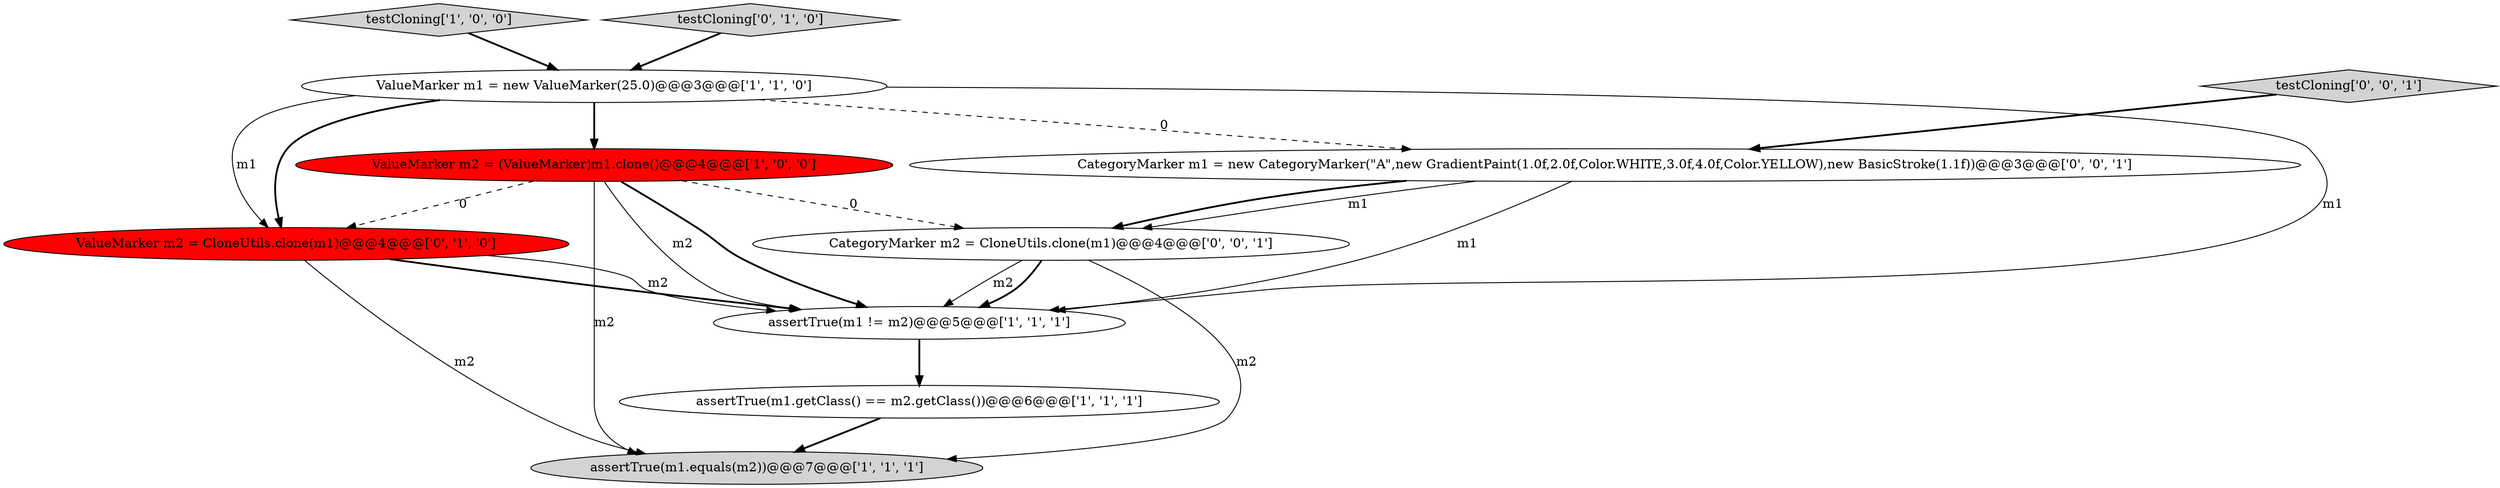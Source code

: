 digraph {
1 [style = filled, label = "testCloning['1', '0', '0']", fillcolor = lightgray, shape = diamond image = "AAA0AAABBB1BBB"];
10 [style = filled, label = "CategoryMarker m2 = CloneUtils.clone(m1)@@@4@@@['0', '0', '1']", fillcolor = white, shape = ellipse image = "AAA0AAABBB3BBB"];
3 [style = filled, label = "ValueMarker m1 = new ValueMarker(25.0)@@@3@@@['1', '1', '0']", fillcolor = white, shape = ellipse image = "AAA0AAABBB1BBB"];
5 [style = filled, label = "assertTrue(m1.getClass() == m2.getClass())@@@6@@@['1', '1', '1']", fillcolor = white, shape = ellipse image = "AAA0AAABBB1BBB"];
2 [style = filled, label = "assertTrue(m1.equals(m2))@@@7@@@['1', '1', '1']", fillcolor = lightgray, shape = ellipse image = "AAA0AAABBB1BBB"];
6 [style = filled, label = "ValueMarker m2 = CloneUtils.clone(m1)@@@4@@@['0', '1', '0']", fillcolor = red, shape = ellipse image = "AAA1AAABBB2BBB"];
0 [style = filled, label = "ValueMarker m2 = (ValueMarker)m1.clone()@@@4@@@['1', '0', '0']", fillcolor = red, shape = ellipse image = "AAA1AAABBB1BBB"];
8 [style = filled, label = "CategoryMarker m1 = new CategoryMarker(\"A\",new GradientPaint(1.0f,2.0f,Color.WHITE,3.0f,4.0f,Color.YELLOW),new BasicStroke(1.1f))@@@3@@@['0', '0', '1']", fillcolor = white, shape = ellipse image = "AAA0AAABBB3BBB"];
7 [style = filled, label = "testCloning['0', '1', '0']", fillcolor = lightgray, shape = diamond image = "AAA0AAABBB2BBB"];
9 [style = filled, label = "testCloning['0', '0', '1']", fillcolor = lightgray, shape = diamond image = "AAA0AAABBB3BBB"];
4 [style = filled, label = "assertTrue(m1 != m2)@@@5@@@['1', '1', '1']", fillcolor = white, shape = ellipse image = "AAA0AAABBB1BBB"];
3->6 [style = solid, label="m1"];
8->10 [style = bold, label=""];
10->2 [style = solid, label="m2"];
0->6 [style = dashed, label="0"];
1->3 [style = bold, label=""];
3->6 [style = bold, label=""];
6->2 [style = solid, label="m2"];
8->4 [style = solid, label="m1"];
6->4 [style = solid, label="m2"];
9->8 [style = bold, label=""];
7->3 [style = bold, label=""];
3->0 [style = bold, label=""];
8->10 [style = solid, label="m1"];
0->10 [style = dashed, label="0"];
6->4 [style = bold, label=""];
3->4 [style = solid, label="m1"];
5->2 [style = bold, label=""];
0->4 [style = solid, label="m2"];
10->4 [style = solid, label="m2"];
0->4 [style = bold, label=""];
0->2 [style = solid, label="m2"];
10->4 [style = bold, label=""];
3->8 [style = dashed, label="0"];
4->5 [style = bold, label=""];
}
